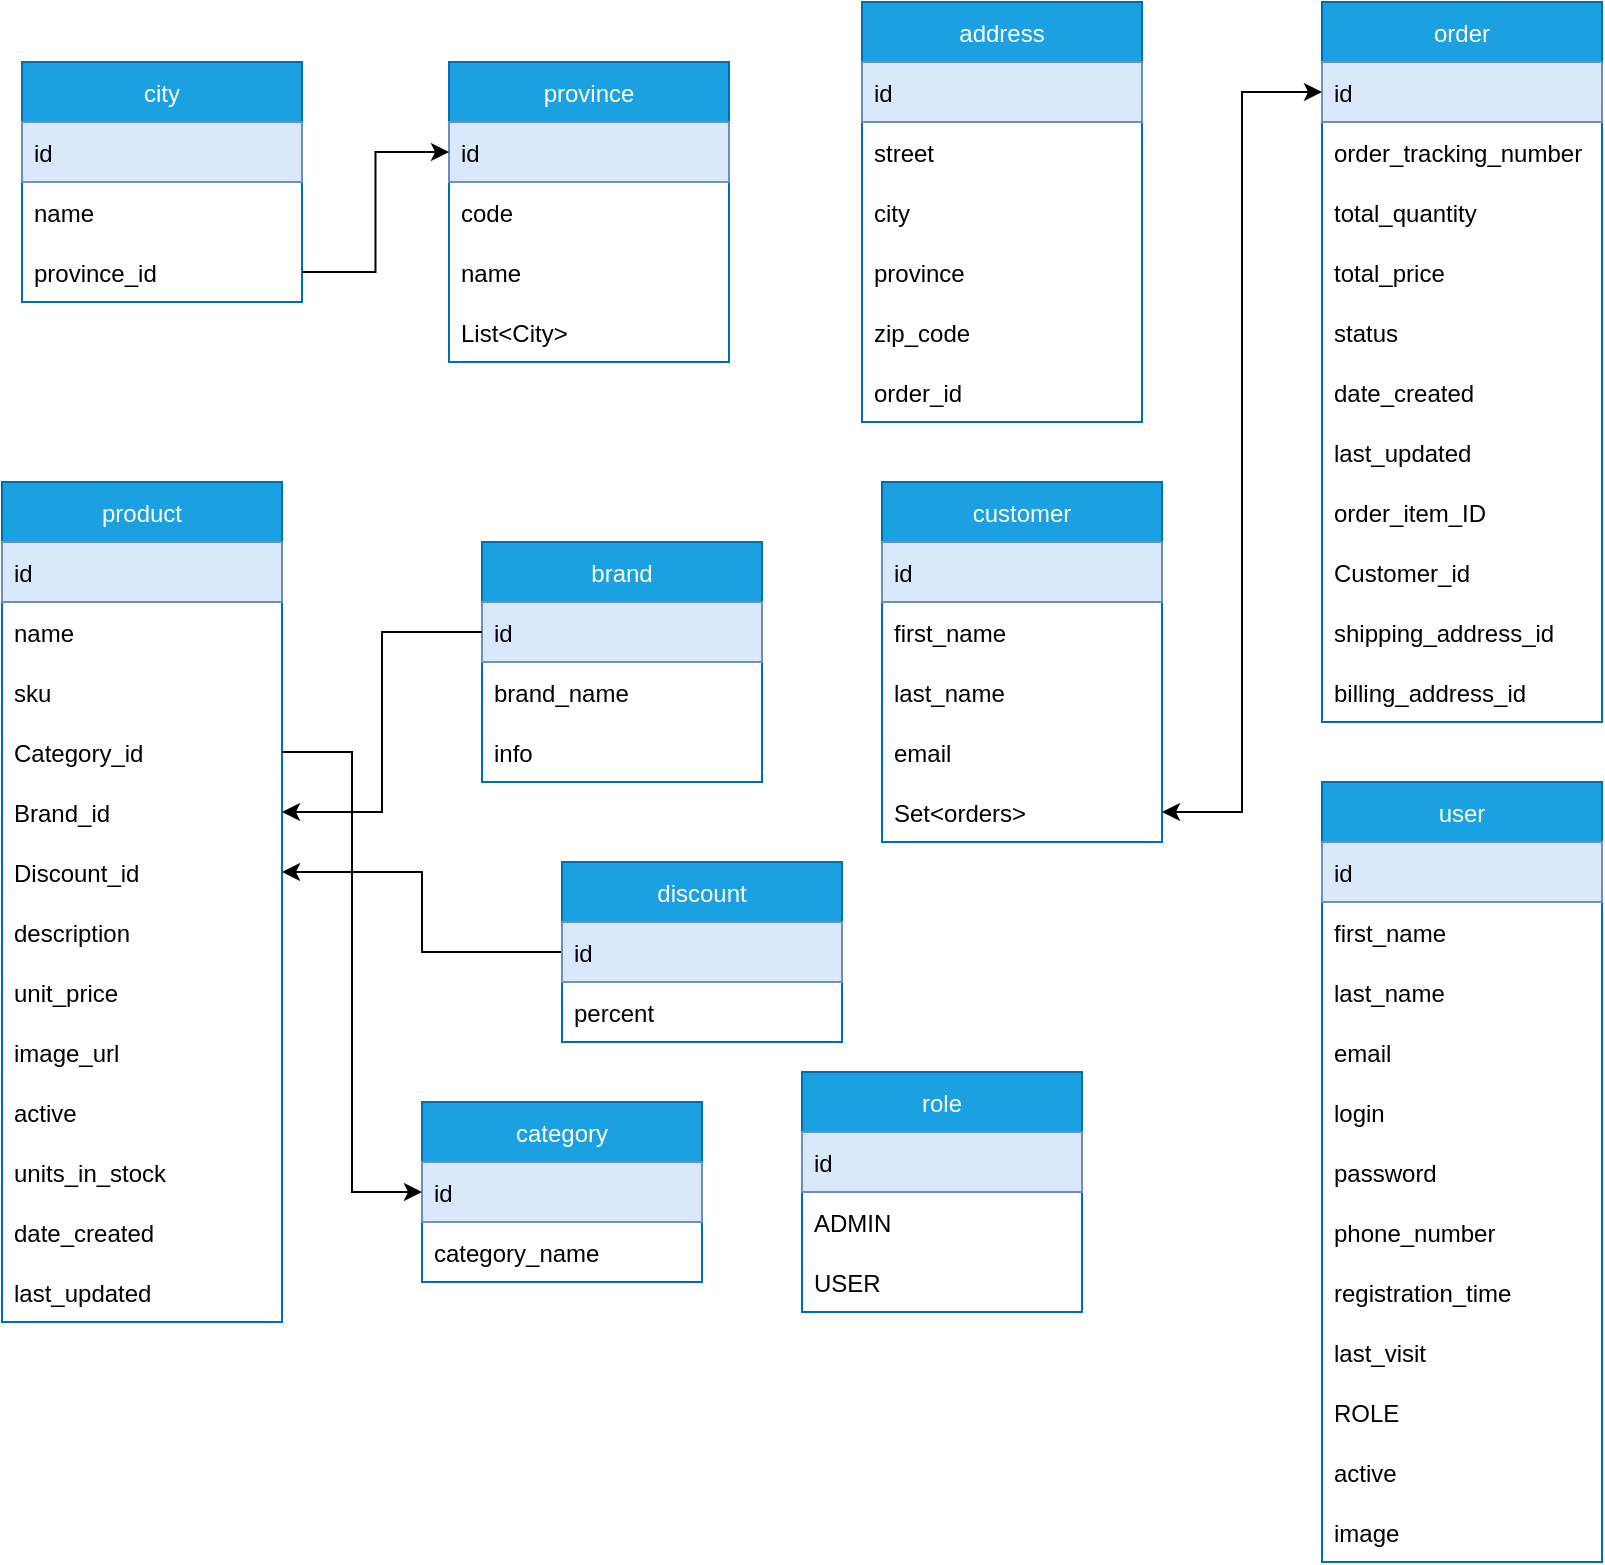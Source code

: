 <mxfile version="20.4.0" type="github">
  <diagram id="VtSR4R27kwgSkojrIIau" name="Страница 1">
    <mxGraphModel dx="1422" dy="1973" grid="1" gridSize="10" guides="1" tooltips="1" connect="1" arrows="1" fold="1" page="1" pageScale="1" pageWidth="827" pageHeight="1169" math="0" shadow="0">
      <root>
        <mxCell id="0" />
        <mxCell id="1" parent="0" />
        <mxCell id="vQtO0D5jtVK2PlpfNLlO-1" value="product" style="swimlane;fontStyle=0;childLayout=stackLayout;horizontal=1;startSize=30;horizontalStack=0;resizeParent=1;resizeParentMax=0;resizeLast=0;collapsible=1;marginBottom=0;fillColor=#1ba1e2;strokeColor=#006EAF;fontColor=#ffffff;" vertex="1" parent="1">
          <mxGeometry x="50" y="200" width="140" height="420" as="geometry" />
        </mxCell>
        <mxCell id="vQtO0D5jtVK2PlpfNLlO-2" value="id" style="text;strokeColor=#6c8ebf;fillColor=#dae8fc;align=left;verticalAlign=middle;spacingLeft=4;spacingRight=4;overflow=hidden;points=[[0,0.5],[1,0.5]];portConstraint=eastwest;rotatable=0;" vertex="1" parent="vQtO0D5jtVK2PlpfNLlO-1">
          <mxGeometry y="30" width="140" height="30" as="geometry" />
        </mxCell>
        <mxCell id="vQtO0D5jtVK2PlpfNLlO-3" value="name" style="text;strokeColor=none;fillColor=none;align=left;verticalAlign=middle;spacingLeft=4;spacingRight=4;overflow=hidden;points=[[0,0.5],[1,0.5]];portConstraint=eastwest;rotatable=0;" vertex="1" parent="vQtO0D5jtVK2PlpfNLlO-1">
          <mxGeometry y="60" width="140" height="30" as="geometry" />
        </mxCell>
        <mxCell id="vQtO0D5jtVK2PlpfNLlO-4" value="sku" style="text;strokeColor=none;fillColor=none;align=left;verticalAlign=middle;spacingLeft=4;spacingRight=4;overflow=hidden;points=[[0,0.5],[1,0.5]];portConstraint=eastwest;rotatable=0;" vertex="1" parent="vQtO0D5jtVK2PlpfNLlO-1">
          <mxGeometry y="90" width="140" height="30" as="geometry" />
        </mxCell>
        <mxCell id="vQtO0D5jtVK2PlpfNLlO-5" value="Category_id" style="text;strokeColor=none;fillColor=none;align=left;verticalAlign=middle;spacingLeft=4;spacingRight=4;overflow=hidden;points=[[0,0.5],[1,0.5]];portConstraint=eastwest;rotatable=0;" vertex="1" parent="vQtO0D5jtVK2PlpfNLlO-1">
          <mxGeometry y="120" width="140" height="30" as="geometry" />
        </mxCell>
        <mxCell id="vQtO0D5jtVK2PlpfNLlO-6" value="Brand_id" style="text;strokeColor=none;fillColor=none;align=left;verticalAlign=middle;spacingLeft=4;spacingRight=4;overflow=hidden;points=[[0,0.5],[1,0.5]];portConstraint=eastwest;rotatable=0;" vertex="1" parent="vQtO0D5jtVK2PlpfNLlO-1">
          <mxGeometry y="150" width="140" height="30" as="geometry" />
        </mxCell>
        <mxCell id="vQtO0D5jtVK2PlpfNLlO-7" value="Discount_id" style="text;strokeColor=none;fillColor=none;align=left;verticalAlign=middle;spacingLeft=4;spacingRight=4;overflow=hidden;points=[[0,0.5],[1,0.5]];portConstraint=eastwest;rotatable=0;" vertex="1" parent="vQtO0D5jtVK2PlpfNLlO-1">
          <mxGeometry y="180" width="140" height="30" as="geometry" />
        </mxCell>
        <mxCell id="vQtO0D5jtVK2PlpfNLlO-75" value="description" style="text;strokeColor=none;fillColor=none;align=left;verticalAlign=middle;spacingLeft=4;spacingRight=4;overflow=hidden;points=[[0,0.5],[1,0.5]];portConstraint=eastwest;rotatable=0;" vertex="1" parent="vQtO0D5jtVK2PlpfNLlO-1">
          <mxGeometry y="210" width="140" height="30" as="geometry" />
        </mxCell>
        <mxCell id="vQtO0D5jtVK2PlpfNLlO-76" value="unit_price" style="text;strokeColor=none;fillColor=none;align=left;verticalAlign=middle;spacingLeft=4;spacingRight=4;overflow=hidden;points=[[0,0.5],[1,0.5]];portConstraint=eastwest;rotatable=0;" vertex="1" parent="vQtO0D5jtVK2PlpfNLlO-1">
          <mxGeometry y="240" width="140" height="30" as="geometry" />
        </mxCell>
        <mxCell id="vQtO0D5jtVK2PlpfNLlO-77" value="image_url" style="text;strokeColor=none;fillColor=none;align=left;verticalAlign=middle;spacingLeft=4;spacingRight=4;overflow=hidden;points=[[0,0.5],[1,0.5]];portConstraint=eastwest;rotatable=0;" vertex="1" parent="vQtO0D5jtVK2PlpfNLlO-1">
          <mxGeometry y="270" width="140" height="30" as="geometry" />
        </mxCell>
        <mxCell id="vQtO0D5jtVK2PlpfNLlO-78" value="active" style="text;strokeColor=none;fillColor=none;align=left;verticalAlign=middle;spacingLeft=4;spacingRight=4;overflow=hidden;points=[[0,0.5],[1,0.5]];portConstraint=eastwest;rotatable=0;" vertex="1" parent="vQtO0D5jtVK2PlpfNLlO-1">
          <mxGeometry y="300" width="140" height="30" as="geometry" />
        </mxCell>
        <mxCell id="vQtO0D5jtVK2PlpfNLlO-79" value="units_in_stock" style="text;strokeColor=none;fillColor=none;align=left;verticalAlign=middle;spacingLeft=4;spacingRight=4;overflow=hidden;points=[[0,0.5],[1,0.5]];portConstraint=eastwest;rotatable=0;" vertex="1" parent="vQtO0D5jtVK2PlpfNLlO-1">
          <mxGeometry y="330" width="140" height="30" as="geometry" />
        </mxCell>
        <mxCell id="vQtO0D5jtVK2PlpfNLlO-80" value="date_created" style="text;strokeColor=none;fillColor=none;align=left;verticalAlign=middle;spacingLeft=4;spacingRight=4;overflow=hidden;points=[[0,0.5],[1,0.5]];portConstraint=eastwest;rotatable=0;" vertex="1" parent="vQtO0D5jtVK2PlpfNLlO-1">
          <mxGeometry y="360" width="140" height="30" as="geometry" />
        </mxCell>
        <mxCell id="vQtO0D5jtVK2PlpfNLlO-81" value="last_updated" style="text;strokeColor=none;fillColor=none;align=left;verticalAlign=middle;spacingLeft=4;spacingRight=4;overflow=hidden;points=[[0,0.5],[1,0.5]];portConstraint=eastwest;rotatable=0;" vertex="1" parent="vQtO0D5jtVK2PlpfNLlO-1">
          <mxGeometry y="390" width="140" height="30" as="geometry" />
        </mxCell>
        <mxCell id="vQtO0D5jtVK2PlpfNLlO-8" value="category" style="swimlane;fontStyle=0;childLayout=stackLayout;horizontal=1;startSize=30;horizontalStack=0;resizeParent=1;resizeParentMax=0;resizeLast=0;collapsible=1;marginBottom=0;fillColor=#1ba1e2;strokeColor=#006EAF;fontColor=#ffffff;" vertex="1" parent="1">
          <mxGeometry x="260" y="510" width="140" height="90" as="geometry" />
        </mxCell>
        <mxCell id="vQtO0D5jtVK2PlpfNLlO-9" value="id" style="text;strokeColor=#6c8ebf;fillColor=#dae8fc;align=left;verticalAlign=middle;spacingLeft=4;spacingRight=4;overflow=hidden;points=[[0,0.5],[1,0.5]];portConstraint=eastwest;rotatable=0;" vertex="1" parent="vQtO0D5jtVK2PlpfNLlO-8">
          <mxGeometry y="30" width="140" height="30" as="geometry" />
        </mxCell>
        <mxCell id="vQtO0D5jtVK2PlpfNLlO-10" value="category_name" style="text;strokeColor=none;fillColor=none;align=left;verticalAlign=middle;spacingLeft=4;spacingRight=4;overflow=hidden;points=[[0,0.5],[1,0.5]];portConstraint=eastwest;rotatable=0;" vertex="1" parent="vQtO0D5jtVK2PlpfNLlO-8">
          <mxGeometry y="60" width="140" height="30" as="geometry" />
        </mxCell>
        <mxCell id="vQtO0D5jtVK2PlpfNLlO-15" value="brand" style="swimlane;fontStyle=0;childLayout=stackLayout;horizontal=1;startSize=30;horizontalStack=0;resizeParent=1;resizeParentMax=0;resizeLast=0;collapsible=1;marginBottom=0;fillColor=#1ba1e2;strokeColor=#006EAF;fontColor=#ffffff;" vertex="1" parent="1">
          <mxGeometry x="290" y="230" width="140" height="120" as="geometry" />
        </mxCell>
        <mxCell id="vQtO0D5jtVK2PlpfNLlO-16" value="id" style="text;strokeColor=#6c8ebf;fillColor=#dae8fc;align=left;verticalAlign=middle;spacingLeft=4;spacingRight=4;overflow=hidden;points=[[0,0.5],[1,0.5]];portConstraint=eastwest;rotatable=0;" vertex="1" parent="vQtO0D5jtVK2PlpfNLlO-15">
          <mxGeometry y="30" width="140" height="30" as="geometry" />
        </mxCell>
        <mxCell id="vQtO0D5jtVK2PlpfNLlO-17" value="brand_name" style="text;strokeColor=none;fillColor=none;align=left;verticalAlign=middle;spacingLeft=4;spacingRight=4;overflow=hidden;points=[[0,0.5],[1,0.5]];portConstraint=eastwest;rotatable=0;" vertex="1" parent="vQtO0D5jtVK2PlpfNLlO-15">
          <mxGeometry y="60" width="140" height="30" as="geometry" />
        </mxCell>
        <mxCell id="vQtO0D5jtVK2PlpfNLlO-18" value="info" style="text;strokeColor=none;fillColor=none;align=left;verticalAlign=middle;spacingLeft=4;spacingRight=4;overflow=hidden;points=[[0,0.5],[1,0.5]];portConstraint=eastwest;rotatable=0;" vertex="1" parent="vQtO0D5jtVK2PlpfNLlO-15">
          <mxGeometry y="90" width="140" height="30" as="geometry" />
        </mxCell>
        <mxCell id="vQtO0D5jtVK2PlpfNLlO-86" style="edgeStyle=orthogonalEdgeStyle;rounded=0;orthogonalLoop=1;jettySize=auto;html=1;exitX=0;exitY=0.5;exitDx=0;exitDy=0;" edge="1" parent="1" source="vQtO0D5jtVK2PlpfNLlO-19" target="vQtO0D5jtVK2PlpfNLlO-7">
          <mxGeometry relative="1" as="geometry" />
        </mxCell>
        <mxCell id="vQtO0D5jtVK2PlpfNLlO-19" value="discount" style="swimlane;fontStyle=0;childLayout=stackLayout;horizontal=1;startSize=30;horizontalStack=0;resizeParent=1;resizeParentMax=0;resizeLast=0;collapsible=1;marginBottom=0;fillColor=#1ba1e2;strokeColor=#006EAF;fontColor=#ffffff;" vertex="1" parent="1">
          <mxGeometry x="330" y="390" width="140" height="90" as="geometry" />
        </mxCell>
        <mxCell id="vQtO0D5jtVK2PlpfNLlO-20" value="id" style="text;strokeColor=#6c8ebf;fillColor=#dae8fc;align=left;verticalAlign=middle;spacingLeft=4;spacingRight=4;overflow=hidden;points=[[0,0.5],[1,0.5]];portConstraint=eastwest;rotatable=0;" vertex="1" parent="vQtO0D5jtVK2PlpfNLlO-19">
          <mxGeometry y="30" width="140" height="30" as="geometry" />
        </mxCell>
        <mxCell id="vQtO0D5jtVK2PlpfNLlO-21" value="percent" style="text;strokeColor=none;fillColor=none;align=left;verticalAlign=middle;spacingLeft=4;spacingRight=4;overflow=hidden;points=[[0,0.5],[1,0.5]];portConstraint=eastwest;rotatable=0;" vertex="1" parent="vQtO0D5jtVK2PlpfNLlO-19">
          <mxGeometry y="60" width="140" height="30" as="geometry" />
        </mxCell>
        <mxCell id="vQtO0D5jtVK2PlpfNLlO-23" value="customer" style="swimlane;fontStyle=0;childLayout=stackLayout;horizontal=1;startSize=30;horizontalStack=0;resizeParent=1;resizeParentMax=0;resizeLast=0;collapsible=1;marginBottom=0;fillColor=#1ba1e2;strokeColor=#006EAF;fontColor=#ffffff;" vertex="1" parent="1">
          <mxGeometry x="490" y="200" width="140" height="180" as="geometry" />
        </mxCell>
        <mxCell id="vQtO0D5jtVK2PlpfNLlO-24" value="id" style="text;strokeColor=#6c8ebf;fillColor=#dae8fc;align=left;verticalAlign=middle;spacingLeft=4;spacingRight=4;overflow=hidden;points=[[0,0.5],[1,0.5]];portConstraint=eastwest;rotatable=0;" vertex="1" parent="vQtO0D5jtVK2PlpfNLlO-23">
          <mxGeometry y="30" width="140" height="30" as="geometry" />
        </mxCell>
        <mxCell id="vQtO0D5jtVK2PlpfNLlO-25" value="first_name" style="text;strokeColor=none;fillColor=none;align=left;verticalAlign=middle;spacingLeft=4;spacingRight=4;overflow=hidden;points=[[0,0.5],[1,0.5]];portConstraint=eastwest;rotatable=0;" vertex="1" parent="vQtO0D5jtVK2PlpfNLlO-23">
          <mxGeometry y="60" width="140" height="30" as="geometry" />
        </mxCell>
        <mxCell id="vQtO0D5jtVK2PlpfNLlO-26" value="last_name" style="text;strokeColor=none;fillColor=none;align=left;verticalAlign=middle;spacingLeft=4;spacingRight=4;overflow=hidden;points=[[0,0.5],[1,0.5]];portConstraint=eastwest;rotatable=0;" vertex="1" parent="vQtO0D5jtVK2PlpfNLlO-23">
          <mxGeometry y="90" width="140" height="30" as="geometry" />
        </mxCell>
        <mxCell id="vQtO0D5jtVK2PlpfNLlO-27" value="email" style="text;strokeColor=none;fillColor=none;align=left;verticalAlign=middle;spacingLeft=4;spacingRight=4;overflow=hidden;points=[[0,0.5],[1,0.5]];portConstraint=eastwest;rotatable=0;" vertex="1" parent="vQtO0D5jtVK2PlpfNLlO-23">
          <mxGeometry y="120" width="140" height="30" as="geometry" />
        </mxCell>
        <mxCell id="vQtO0D5jtVK2PlpfNLlO-28" value="Set&lt;orders&gt;" style="text;strokeColor=none;fillColor=none;align=left;verticalAlign=middle;spacingLeft=4;spacingRight=4;overflow=hidden;points=[[0,0.5],[1,0.5]];portConstraint=eastwest;rotatable=0;" vertex="1" parent="vQtO0D5jtVK2PlpfNLlO-23">
          <mxGeometry y="150" width="140" height="30" as="geometry" />
        </mxCell>
        <mxCell id="vQtO0D5jtVK2PlpfNLlO-30" value="order" style="swimlane;fontStyle=0;childLayout=stackLayout;horizontal=1;startSize=30;horizontalStack=0;resizeParent=1;resizeParentMax=0;resizeLast=0;collapsible=1;marginBottom=0;fillColor=#1ba1e2;strokeColor=#006EAF;fontColor=#ffffff;" vertex="1" parent="1">
          <mxGeometry x="710" y="-40" width="140" height="360" as="geometry" />
        </mxCell>
        <mxCell id="vQtO0D5jtVK2PlpfNLlO-31" value="id" style="text;strokeColor=#6c8ebf;fillColor=#dae8fc;align=left;verticalAlign=middle;spacingLeft=4;spacingRight=4;overflow=hidden;points=[[0,0.5],[1,0.5]];portConstraint=eastwest;rotatable=0;" vertex="1" parent="vQtO0D5jtVK2PlpfNLlO-30">
          <mxGeometry y="30" width="140" height="30" as="geometry" />
        </mxCell>
        <mxCell id="vQtO0D5jtVK2PlpfNLlO-32" value="order_tracking_number" style="text;strokeColor=none;fillColor=none;align=left;verticalAlign=middle;spacingLeft=4;spacingRight=4;overflow=hidden;points=[[0,0.5],[1,0.5]];portConstraint=eastwest;rotatable=0;" vertex="1" parent="vQtO0D5jtVK2PlpfNLlO-30">
          <mxGeometry y="60" width="140" height="30" as="geometry" />
        </mxCell>
        <mxCell id="vQtO0D5jtVK2PlpfNLlO-33" value="total_quantity" style="text;strokeColor=none;fillColor=none;align=left;verticalAlign=middle;spacingLeft=4;spacingRight=4;overflow=hidden;points=[[0,0.5],[1,0.5]];portConstraint=eastwest;rotatable=0;" vertex="1" parent="vQtO0D5jtVK2PlpfNLlO-30">
          <mxGeometry y="90" width="140" height="30" as="geometry" />
        </mxCell>
        <mxCell id="vQtO0D5jtVK2PlpfNLlO-34" value="total_price" style="text;strokeColor=none;fillColor=none;align=left;verticalAlign=middle;spacingLeft=4;spacingRight=4;overflow=hidden;points=[[0,0.5],[1,0.5]];portConstraint=eastwest;rotatable=0;" vertex="1" parent="vQtO0D5jtVK2PlpfNLlO-30">
          <mxGeometry y="120" width="140" height="30" as="geometry" />
        </mxCell>
        <mxCell id="vQtO0D5jtVK2PlpfNLlO-35" value="status" style="text;strokeColor=none;fillColor=none;align=left;verticalAlign=middle;spacingLeft=4;spacingRight=4;overflow=hidden;points=[[0,0.5],[1,0.5]];portConstraint=eastwest;rotatable=0;" vertex="1" parent="vQtO0D5jtVK2PlpfNLlO-30">
          <mxGeometry y="150" width="140" height="30" as="geometry" />
        </mxCell>
        <mxCell id="vQtO0D5jtVK2PlpfNLlO-36" value="date_created" style="text;strokeColor=none;fillColor=none;align=left;verticalAlign=middle;spacingLeft=4;spacingRight=4;overflow=hidden;points=[[0,0.5],[1,0.5]];portConstraint=eastwest;rotatable=0;" vertex="1" parent="vQtO0D5jtVK2PlpfNLlO-30">
          <mxGeometry y="180" width="140" height="30" as="geometry" />
        </mxCell>
        <mxCell id="vQtO0D5jtVK2PlpfNLlO-37" value="last_updated" style="text;strokeColor=none;fillColor=none;align=left;verticalAlign=middle;spacingLeft=4;spacingRight=4;overflow=hidden;points=[[0,0.5],[1,0.5]];portConstraint=eastwest;rotatable=0;" vertex="1" parent="vQtO0D5jtVK2PlpfNLlO-30">
          <mxGeometry y="210" width="140" height="30" as="geometry" />
        </mxCell>
        <mxCell id="vQtO0D5jtVK2PlpfNLlO-38" value="order_item_ID" style="text;strokeColor=none;fillColor=none;align=left;verticalAlign=middle;spacingLeft=4;spacingRight=4;overflow=hidden;points=[[0,0.5],[1,0.5]];portConstraint=eastwest;rotatable=0;" vertex="1" parent="vQtO0D5jtVK2PlpfNLlO-30">
          <mxGeometry y="240" width="140" height="30" as="geometry" />
        </mxCell>
        <mxCell id="vQtO0D5jtVK2PlpfNLlO-39" value="Customer_id" style="text;strokeColor=none;fillColor=none;align=left;verticalAlign=middle;spacingLeft=4;spacingRight=4;overflow=hidden;points=[[0,0.5],[1,0.5]];portConstraint=eastwest;rotatable=0;" vertex="1" parent="vQtO0D5jtVK2PlpfNLlO-30">
          <mxGeometry y="270" width="140" height="30" as="geometry" />
        </mxCell>
        <mxCell id="vQtO0D5jtVK2PlpfNLlO-40" value="shipping_address_id" style="text;strokeColor=none;fillColor=none;align=left;verticalAlign=middle;spacingLeft=4;spacingRight=4;overflow=hidden;points=[[0,0.5],[1,0.5]];portConstraint=eastwest;rotatable=0;" vertex="1" parent="vQtO0D5jtVK2PlpfNLlO-30">
          <mxGeometry y="300" width="140" height="30" as="geometry" />
        </mxCell>
        <mxCell id="vQtO0D5jtVK2PlpfNLlO-41" value="billing_address_id" style="text;strokeColor=none;fillColor=none;align=left;verticalAlign=middle;spacingLeft=4;spacingRight=4;overflow=hidden;points=[[0,0.5],[1,0.5]];portConstraint=eastwest;rotatable=0;" vertex="1" parent="vQtO0D5jtVK2PlpfNLlO-30">
          <mxGeometry y="330" width="140" height="30" as="geometry" />
        </mxCell>
        <mxCell id="vQtO0D5jtVK2PlpfNLlO-42" value="address" style="swimlane;fontStyle=0;childLayout=stackLayout;horizontal=1;startSize=30;horizontalStack=0;resizeParent=1;resizeParentMax=0;resizeLast=0;collapsible=1;marginBottom=0;fillColor=#1ba1e2;strokeColor=#006EAF;fontColor=#ffffff;" vertex="1" parent="1">
          <mxGeometry x="480" y="-40" width="140" height="210" as="geometry" />
        </mxCell>
        <mxCell id="vQtO0D5jtVK2PlpfNLlO-43" value="id" style="text;strokeColor=#6c8ebf;fillColor=#dae8fc;align=left;verticalAlign=middle;spacingLeft=4;spacingRight=4;overflow=hidden;points=[[0,0.5],[1,0.5]];portConstraint=eastwest;rotatable=0;" vertex="1" parent="vQtO0D5jtVK2PlpfNLlO-42">
          <mxGeometry y="30" width="140" height="30" as="geometry" />
        </mxCell>
        <mxCell id="vQtO0D5jtVK2PlpfNLlO-44" value="street" style="text;strokeColor=none;fillColor=none;align=left;verticalAlign=middle;spacingLeft=4;spacingRight=4;overflow=hidden;points=[[0,0.5],[1,0.5]];portConstraint=eastwest;rotatable=0;" vertex="1" parent="vQtO0D5jtVK2PlpfNLlO-42">
          <mxGeometry y="60" width="140" height="30" as="geometry" />
        </mxCell>
        <mxCell id="vQtO0D5jtVK2PlpfNLlO-45" value="city" style="text;strokeColor=none;fillColor=none;align=left;verticalAlign=middle;spacingLeft=4;spacingRight=4;overflow=hidden;points=[[0,0.5],[1,0.5]];portConstraint=eastwest;rotatable=0;" vertex="1" parent="vQtO0D5jtVK2PlpfNLlO-42">
          <mxGeometry y="90" width="140" height="30" as="geometry" />
        </mxCell>
        <mxCell id="vQtO0D5jtVK2PlpfNLlO-46" value="province" style="text;strokeColor=none;fillColor=none;align=left;verticalAlign=middle;spacingLeft=4;spacingRight=4;overflow=hidden;points=[[0,0.5],[1,0.5]];portConstraint=eastwest;rotatable=0;" vertex="1" parent="vQtO0D5jtVK2PlpfNLlO-42">
          <mxGeometry y="120" width="140" height="30" as="geometry" />
        </mxCell>
        <mxCell id="vQtO0D5jtVK2PlpfNLlO-47" value="zip_code" style="text;strokeColor=none;fillColor=none;align=left;verticalAlign=middle;spacingLeft=4;spacingRight=4;overflow=hidden;points=[[0,0.5],[1,0.5]];portConstraint=eastwest;rotatable=0;" vertex="1" parent="vQtO0D5jtVK2PlpfNLlO-42">
          <mxGeometry y="150" width="140" height="30" as="geometry" />
        </mxCell>
        <mxCell id="vQtO0D5jtVK2PlpfNLlO-48" value="order_id" style="text;strokeColor=none;fillColor=none;align=left;verticalAlign=middle;spacingLeft=4;spacingRight=4;overflow=hidden;points=[[0,0.5],[1,0.5]];portConstraint=eastwest;rotatable=0;" vertex="1" parent="vQtO0D5jtVK2PlpfNLlO-42">
          <mxGeometry y="180" width="140" height="30" as="geometry" />
        </mxCell>
        <mxCell id="vQtO0D5jtVK2PlpfNLlO-49" value="city" style="swimlane;fontStyle=0;childLayout=stackLayout;horizontal=1;startSize=30;horizontalStack=0;resizeParent=1;resizeParentMax=0;resizeLast=0;collapsible=1;marginBottom=0;fillColor=#1ba1e2;strokeColor=#006EAF;fontColor=#ffffff;" vertex="1" parent="1">
          <mxGeometry x="60" y="-10" width="140" height="120" as="geometry" />
        </mxCell>
        <mxCell id="vQtO0D5jtVK2PlpfNLlO-50" value="id" style="text;strokeColor=#6c8ebf;fillColor=#dae8fc;align=left;verticalAlign=middle;spacingLeft=4;spacingRight=4;overflow=hidden;points=[[0,0.5],[1,0.5]];portConstraint=eastwest;rotatable=0;" vertex="1" parent="vQtO0D5jtVK2PlpfNLlO-49">
          <mxGeometry y="30" width="140" height="30" as="geometry" />
        </mxCell>
        <mxCell id="vQtO0D5jtVK2PlpfNLlO-51" value="name" style="text;strokeColor=none;fillColor=none;align=left;verticalAlign=middle;spacingLeft=4;spacingRight=4;overflow=hidden;points=[[0,0.5],[1,0.5]];portConstraint=eastwest;rotatable=0;" vertex="1" parent="vQtO0D5jtVK2PlpfNLlO-49">
          <mxGeometry y="60" width="140" height="30" as="geometry" />
        </mxCell>
        <mxCell id="vQtO0D5jtVK2PlpfNLlO-52" value="province_id" style="text;strokeColor=none;fillColor=none;align=left;verticalAlign=middle;spacingLeft=4;spacingRight=4;overflow=hidden;points=[[0,0.5],[1,0.5]];portConstraint=eastwest;rotatable=0;" vertex="1" parent="vQtO0D5jtVK2PlpfNLlO-49">
          <mxGeometry y="90" width="140" height="30" as="geometry" />
        </mxCell>
        <mxCell id="vQtO0D5jtVK2PlpfNLlO-53" value="province" style="swimlane;fontStyle=0;childLayout=stackLayout;horizontal=1;startSize=30;horizontalStack=0;resizeParent=1;resizeParentMax=0;resizeLast=0;collapsible=1;marginBottom=0;fillColor=#1ba1e2;strokeColor=#006EAF;fontColor=#ffffff;" vertex="1" parent="1">
          <mxGeometry x="273.5" y="-10" width="140" height="150" as="geometry" />
        </mxCell>
        <mxCell id="vQtO0D5jtVK2PlpfNLlO-54" value="id" style="text;strokeColor=#6c8ebf;fillColor=#dae8fc;align=left;verticalAlign=middle;spacingLeft=4;spacingRight=4;overflow=hidden;points=[[0,0.5],[1,0.5]];portConstraint=eastwest;rotatable=0;" vertex="1" parent="vQtO0D5jtVK2PlpfNLlO-53">
          <mxGeometry y="30" width="140" height="30" as="geometry" />
        </mxCell>
        <mxCell id="vQtO0D5jtVK2PlpfNLlO-55" value="code" style="text;strokeColor=none;fillColor=none;align=left;verticalAlign=middle;spacingLeft=4;spacingRight=4;overflow=hidden;points=[[0,0.5],[1,0.5]];portConstraint=eastwest;rotatable=0;" vertex="1" parent="vQtO0D5jtVK2PlpfNLlO-53">
          <mxGeometry y="60" width="140" height="30" as="geometry" />
        </mxCell>
        <mxCell id="vQtO0D5jtVK2PlpfNLlO-56" value="name" style="text;strokeColor=none;fillColor=none;align=left;verticalAlign=middle;spacingLeft=4;spacingRight=4;overflow=hidden;points=[[0,0.5],[1,0.5]];portConstraint=eastwest;rotatable=0;" vertex="1" parent="vQtO0D5jtVK2PlpfNLlO-53">
          <mxGeometry y="90" width="140" height="30" as="geometry" />
        </mxCell>
        <mxCell id="vQtO0D5jtVK2PlpfNLlO-57" value="List&lt;City&gt;" style="text;strokeColor=none;fillColor=none;align=left;verticalAlign=middle;spacingLeft=4;spacingRight=4;overflow=hidden;points=[[0,0.5],[1,0.5]];portConstraint=eastwest;rotatable=0;" vertex="1" parent="vQtO0D5jtVK2PlpfNLlO-53">
          <mxGeometry y="120" width="140" height="30" as="geometry" />
        </mxCell>
        <mxCell id="vQtO0D5jtVK2PlpfNLlO-58" value="role" style="swimlane;fontStyle=0;childLayout=stackLayout;horizontal=1;startSize=30;horizontalStack=0;resizeParent=1;resizeParentMax=0;resizeLast=0;collapsible=1;marginBottom=0;fillColor=#1ba1e2;strokeColor=#006EAF;fontColor=#ffffff;" vertex="1" parent="1">
          <mxGeometry x="450" y="495" width="140" height="120" as="geometry" />
        </mxCell>
        <mxCell id="vQtO0D5jtVK2PlpfNLlO-59" value="id" style="text;strokeColor=#6c8ebf;fillColor=#dae8fc;align=left;verticalAlign=middle;spacingLeft=4;spacingRight=4;overflow=hidden;points=[[0,0.5],[1,0.5]];portConstraint=eastwest;rotatable=0;" vertex="1" parent="vQtO0D5jtVK2PlpfNLlO-58">
          <mxGeometry y="30" width="140" height="30" as="geometry" />
        </mxCell>
        <mxCell id="vQtO0D5jtVK2PlpfNLlO-60" value="ADMIN" style="text;strokeColor=none;fillColor=none;align=left;verticalAlign=middle;spacingLeft=4;spacingRight=4;overflow=hidden;points=[[0,0.5],[1,0.5]];portConstraint=eastwest;rotatable=0;" vertex="1" parent="vQtO0D5jtVK2PlpfNLlO-58">
          <mxGeometry y="60" width="140" height="30" as="geometry" />
        </mxCell>
        <mxCell id="vQtO0D5jtVK2PlpfNLlO-61" value="USER" style="text;strokeColor=none;fillColor=none;align=left;verticalAlign=middle;spacingLeft=4;spacingRight=4;overflow=hidden;points=[[0,0.5],[1,0.5]];portConstraint=eastwest;rotatable=0;" vertex="1" parent="vQtO0D5jtVK2PlpfNLlO-58">
          <mxGeometry y="90" width="140" height="30" as="geometry" />
        </mxCell>
        <mxCell id="vQtO0D5jtVK2PlpfNLlO-62" value="user" style="swimlane;fontStyle=0;childLayout=stackLayout;horizontal=1;startSize=30;horizontalStack=0;resizeParent=1;resizeParentMax=0;resizeLast=0;collapsible=1;marginBottom=0;fillColor=#1ba1e2;strokeColor=#006EAF;fontColor=#ffffff;" vertex="1" parent="1">
          <mxGeometry x="710" y="350" width="140" height="390" as="geometry" />
        </mxCell>
        <mxCell id="vQtO0D5jtVK2PlpfNLlO-63" value="id" style="text;strokeColor=#6c8ebf;fillColor=#dae8fc;align=left;verticalAlign=middle;spacingLeft=4;spacingRight=4;overflow=hidden;points=[[0,0.5],[1,0.5]];portConstraint=eastwest;rotatable=0;" vertex="1" parent="vQtO0D5jtVK2PlpfNLlO-62">
          <mxGeometry y="30" width="140" height="30" as="geometry" />
        </mxCell>
        <mxCell id="vQtO0D5jtVK2PlpfNLlO-64" value="first_name" style="text;strokeColor=none;fillColor=none;align=left;verticalAlign=middle;spacingLeft=4;spacingRight=4;overflow=hidden;points=[[0,0.5],[1,0.5]];portConstraint=eastwest;rotatable=0;" vertex="1" parent="vQtO0D5jtVK2PlpfNLlO-62">
          <mxGeometry y="60" width="140" height="30" as="geometry" />
        </mxCell>
        <mxCell id="vQtO0D5jtVK2PlpfNLlO-65" value="last_name" style="text;strokeColor=none;fillColor=none;align=left;verticalAlign=middle;spacingLeft=4;spacingRight=4;overflow=hidden;points=[[0,0.5],[1,0.5]];portConstraint=eastwest;rotatable=0;" vertex="1" parent="vQtO0D5jtVK2PlpfNLlO-62">
          <mxGeometry y="90" width="140" height="30" as="geometry" />
        </mxCell>
        <mxCell id="vQtO0D5jtVK2PlpfNLlO-66" value="email" style="text;strokeColor=none;fillColor=none;align=left;verticalAlign=middle;spacingLeft=4;spacingRight=4;overflow=hidden;points=[[0,0.5],[1,0.5]];portConstraint=eastwest;rotatable=0;" vertex="1" parent="vQtO0D5jtVK2PlpfNLlO-62">
          <mxGeometry y="120" width="140" height="30" as="geometry" />
        </mxCell>
        <mxCell id="vQtO0D5jtVK2PlpfNLlO-67" value="login" style="text;strokeColor=none;fillColor=none;align=left;verticalAlign=middle;spacingLeft=4;spacingRight=4;overflow=hidden;points=[[0,0.5],[1,0.5]];portConstraint=eastwest;rotatable=0;" vertex="1" parent="vQtO0D5jtVK2PlpfNLlO-62">
          <mxGeometry y="150" width="140" height="30" as="geometry" />
        </mxCell>
        <mxCell id="vQtO0D5jtVK2PlpfNLlO-68" value="password" style="text;strokeColor=none;fillColor=none;align=left;verticalAlign=middle;spacingLeft=4;spacingRight=4;overflow=hidden;points=[[0,0.5],[1,0.5]];portConstraint=eastwest;rotatable=0;" vertex="1" parent="vQtO0D5jtVK2PlpfNLlO-62">
          <mxGeometry y="180" width="140" height="30" as="geometry" />
        </mxCell>
        <mxCell id="vQtO0D5jtVK2PlpfNLlO-69" value="phone_number" style="text;strokeColor=none;fillColor=none;align=left;verticalAlign=middle;spacingLeft=4;spacingRight=4;overflow=hidden;points=[[0,0.5],[1,0.5]];portConstraint=eastwest;rotatable=0;" vertex="1" parent="vQtO0D5jtVK2PlpfNLlO-62">
          <mxGeometry y="210" width="140" height="30" as="geometry" />
        </mxCell>
        <mxCell id="vQtO0D5jtVK2PlpfNLlO-70" value="registration_time" style="text;strokeColor=none;fillColor=none;align=left;verticalAlign=middle;spacingLeft=4;spacingRight=4;overflow=hidden;points=[[0,0.5],[1,0.5]];portConstraint=eastwest;rotatable=0;" vertex="1" parent="vQtO0D5jtVK2PlpfNLlO-62">
          <mxGeometry y="240" width="140" height="30" as="geometry" />
        </mxCell>
        <mxCell id="vQtO0D5jtVK2PlpfNLlO-71" value="last_visit" style="text;strokeColor=none;fillColor=none;align=left;verticalAlign=middle;spacingLeft=4;spacingRight=4;overflow=hidden;points=[[0,0.5],[1,0.5]];portConstraint=eastwest;rotatable=0;" vertex="1" parent="vQtO0D5jtVK2PlpfNLlO-62">
          <mxGeometry y="270" width="140" height="30" as="geometry" />
        </mxCell>
        <mxCell id="vQtO0D5jtVK2PlpfNLlO-72" value="ROLE" style="text;strokeColor=none;fillColor=none;align=left;verticalAlign=middle;spacingLeft=4;spacingRight=4;overflow=hidden;points=[[0,0.5],[1,0.5]];portConstraint=eastwest;rotatable=0;" vertex="1" parent="vQtO0D5jtVK2PlpfNLlO-62">
          <mxGeometry y="300" width="140" height="30" as="geometry" />
        </mxCell>
        <mxCell id="vQtO0D5jtVK2PlpfNLlO-73" value="active" style="text;strokeColor=none;fillColor=none;align=left;verticalAlign=middle;spacingLeft=4;spacingRight=4;overflow=hidden;points=[[0,0.5],[1,0.5]];portConstraint=eastwest;rotatable=0;" vertex="1" parent="vQtO0D5jtVK2PlpfNLlO-62">
          <mxGeometry y="330" width="140" height="30" as="geometry" />
        </mxCell>
        <mxCell id="vQtO0D5jtVK2PlpfNLlO-74" value="image" style="text;strokeColor=none;fillColor=none;align=left;verticalAlign=middle;spacingLeft=4;spacingRight=4;overflow=hidden;points=[[0,0.5],[1,0.5]];portConstraint=eastwest;rotatable=0;" vertex="1" parent="vQtO0D5jtVK2PlpfNLlO-62">
          <mxGeometry y="360" width="140" height="30" as="geometry" />
        </mxCell>
        <mxCell id="vQtO0D5jtVK2PlpfNLlO-84" style="edgeStyle=orthogonalEdgeStyle;rounded=0;orthogonalLoop=1;jettySize=auto;html=1;exitX=1;exitY=0.5;exitDx=0;exitDy=0;entryX=0;entryY=0.5;entryDx=0;entryDy=0;" edge="1" parent="1" source="vQtO0D5jtVK2PlpfNLlO-52" target="vQtO0D5jtVK2PlpfNLlO-54">
          <mxGeometry relative="1" as="geometry" />
        </mxCell>
        <mxCell id="vQtO0D5jtVK2PlpfNLlO-85" style="edgeStyle=orthogonalEdgeStyle;rounded=0;orthogonalLoop=1;jettySize=auto;html=1;exitX=0;exitY=0.5;exitDx=0;exitDy=0;entryX=1;entryY=0.5;entryDx=0;entryDy=0;" edge="1" parent="1" source="vQtO0D5jtVK2PlpfNLlO-16" target="vQtO0D5jtVK2PlpfNLlO-6">
          <mxGeometry relative="1" as="geometry" />
        </mxCell>
        <mxCell id="vQtO0D5jtVK2PlpfNLlO-87" style="edgeStyle=orthogonalEdgeStyle;rounded=0;orthogonalLoop=1;jettySize=auto;html=1;exitX=1;exitY=0.5;exitDx=0;exitDy=0;" edge="1" parent="1" source="vQtO0D5jtVK2PlpfNLlO-5" target="vQtO0D5jtVK2PlpfNLlO-9">
          <mxGeometry relative="1" as="geometry" />
        </mxCell>
        <mxCell id="vQtO0D5jtVK2PlpfNLlO-89" style="edgeStyle=orthogonalEdgeStyle;orthogonalLoop=1;jettySize=auto;html=1;exitX=1;exitY=0.5;exitDx=0;exitDy=0;entryX=0;entryY=0.5;entryDx=0;entryDy=0;rounded=0;strokeWidth=1;endArrow=classic;endFill=1;startArrow=classic;startFill=1;" edge="1" parent="1" source="vQtO0D5jtVK2PlpfNLlO-28" target="vQtO0D5jtVK2PlpfNLlO-31">
          <mxGeometry relative="1" as="geometry" />
        </mxCell>
      </root>
    </mxGraphModel>
  </diagram>
</mxfile>
